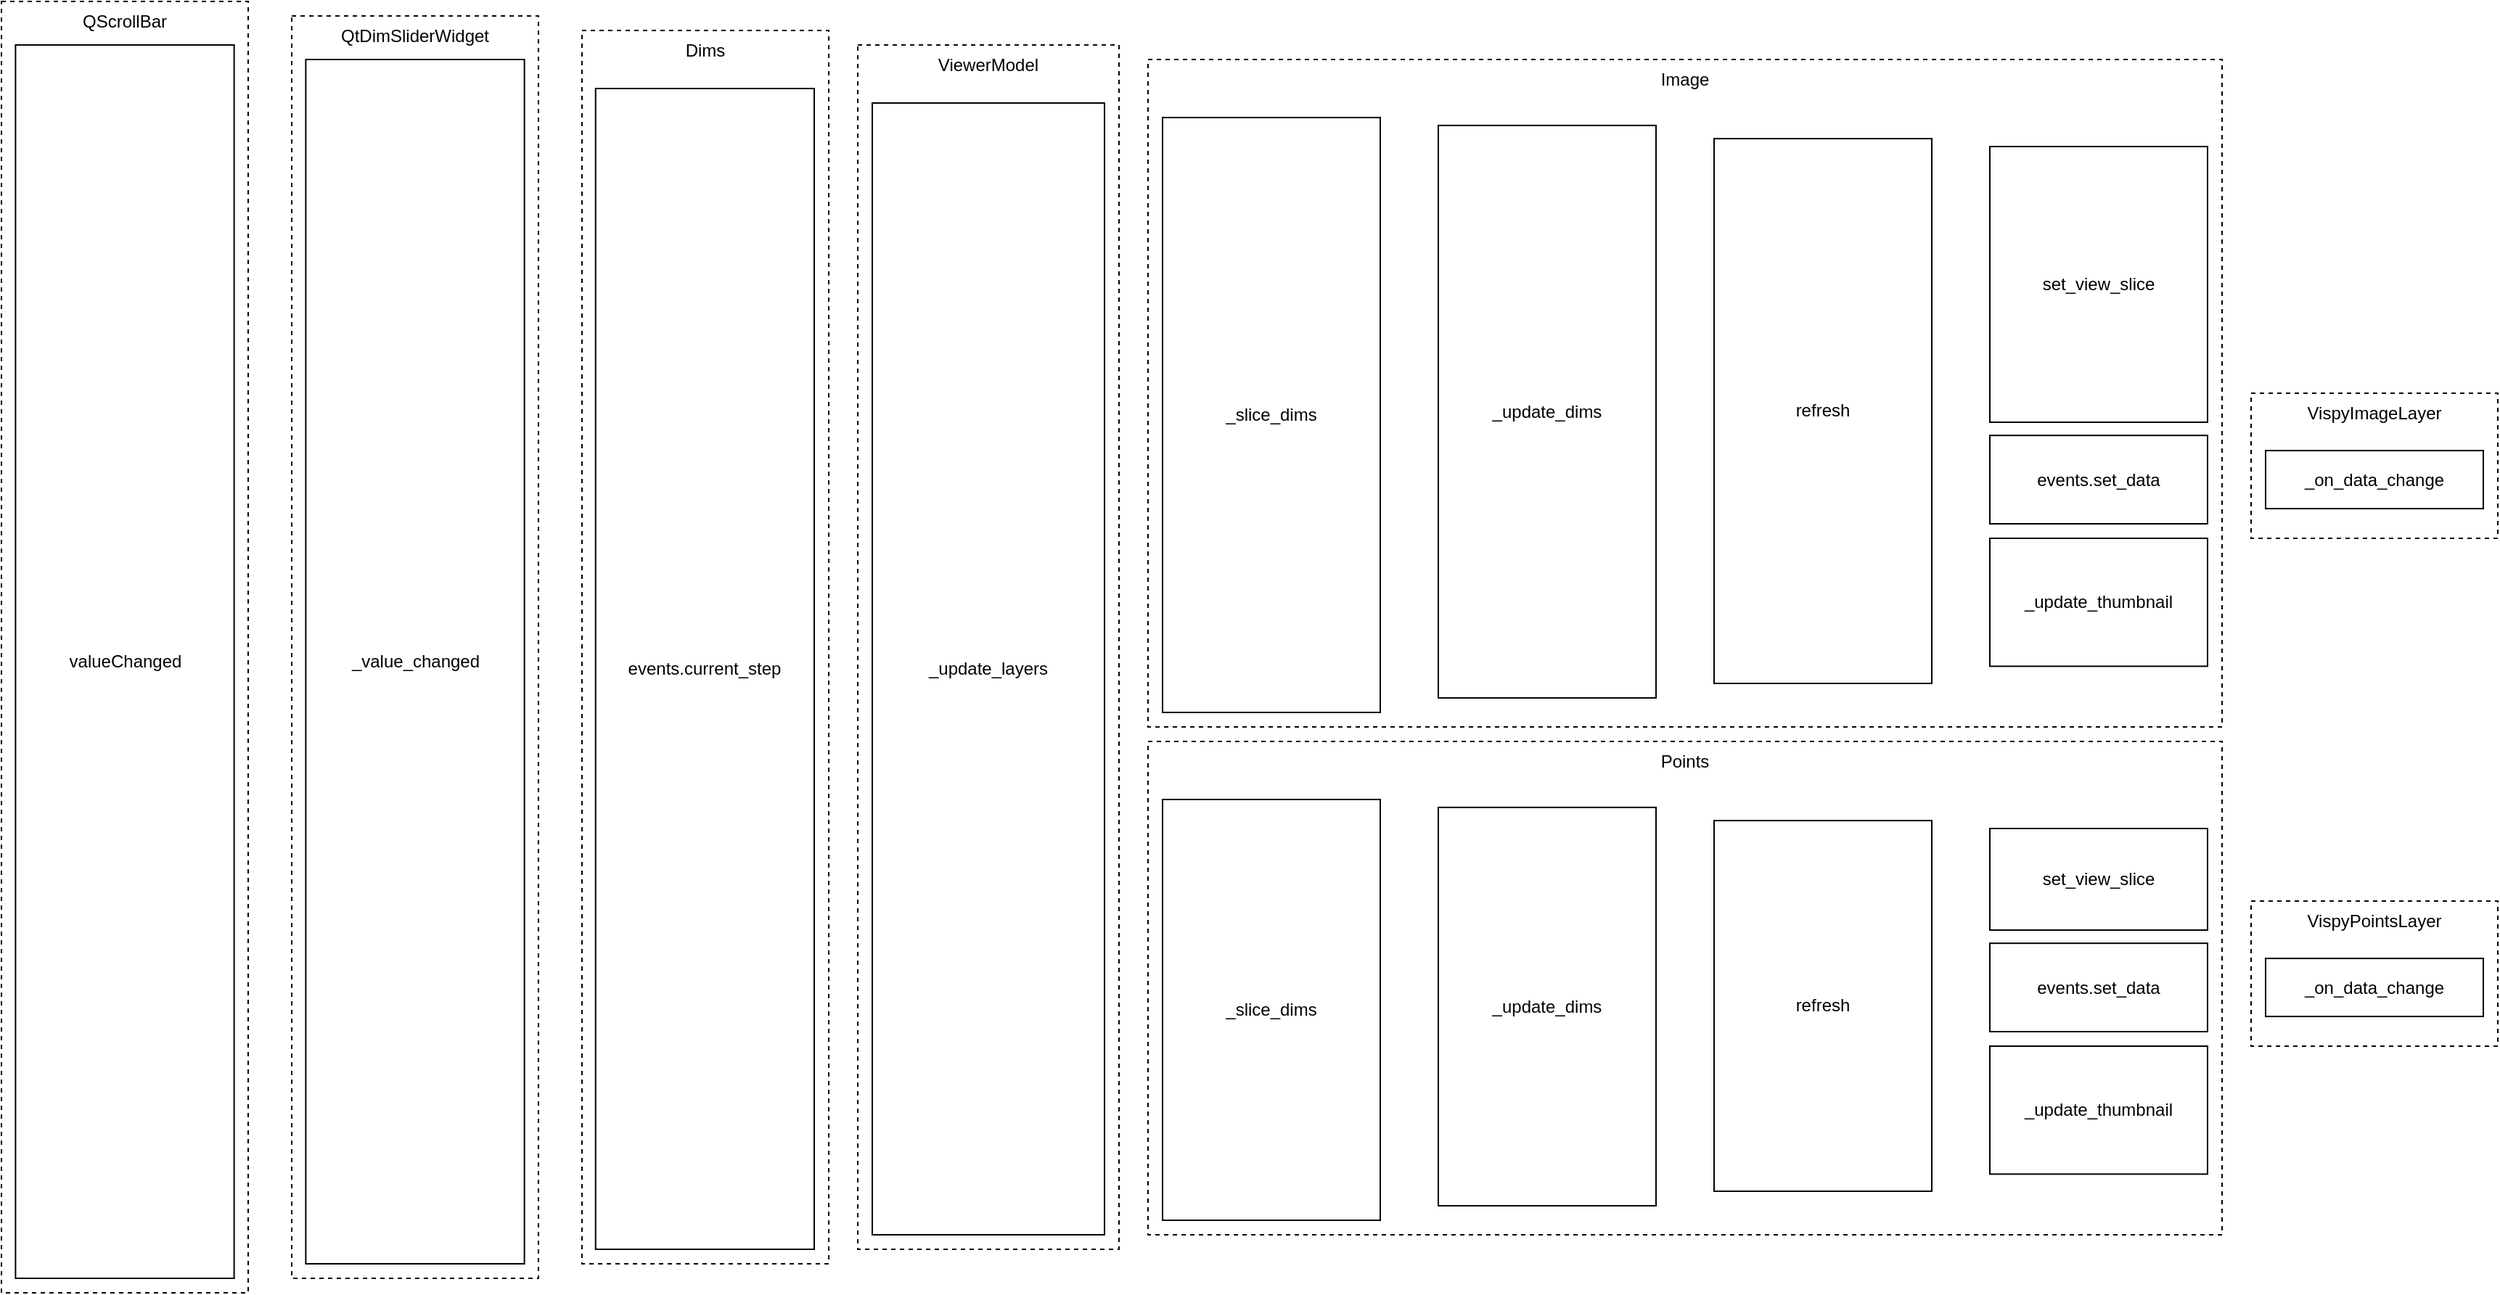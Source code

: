 <mxfile version="20.0.4" type="github">
  <diagram id="Yj_vzEqTpsTSU6RkFpzm" name="Page-1">
    <mxGraphModel dx="3756" dy="1456" grid="1" gridSize="10" guides="1" tooltips="1" connect="1" arrows="1" fold="1" page="1" pageScale="1" pageWidth="850" pageHeight="1100" math="0" shadow="0">
      <root>
        <mxCell id="0" />
        <mxCell id="1" parent="0" />
        <mxCell id="6yyRVk2ILkX0JGuf4gln-32" value="" style="group" vertex="1" connectable="0" parent="1">
          <mxGeometry x="1570" y="300" width="170" height="100" as="geometry" />
        </mxCell>
        <mxCell id="6yyRVk2ILkX0JGuf4gln-20" value="VispyImageLayer" style="rounded=0;whiteSpace=wrap;html=1;verticalAlign=top;align=center;spacingLeft=0;spacingTop=0;dashed=1;" vertex="1" parent="6yyRVk2ILkX0JGuf4gln-32">
          <mxGeometry width="170" height="100" as="geometry" />
        </mxCell>
        <mxCell id="6yyRVk2ILkX0JGuf4gln-21" value="_on_data_change" style="rounded=0;whiteSpace=wrap;html=1;" vertex="1" parent="6yyRVk2ILkX0JGuf4gln-32">
          <mxGeometry x="10" y="39.54" width="150" height="40" as="geometry" />
        </mxCell>
        <mxCell id="6yyRVk2ILkX0JGuf4gln-43" value="" style="group" vertex="1" connectable="0" parent="1">
          <mxGeometry x="1570" y="650" width="170" height="100" as="geometry" />
        </mxCell>
        <mxCell id="6yyRVk2ILkX0JGuf4gln-44" value="VispyPointsLayer" style="rounded=0;whiteSpace=wrap;html=1;verticalAlign=top;align=center;spacingLeft=0;spacingTop=0;dashed=1;" vertex="1" parent="6yyRVk2ILkX0JGuf4gln-43">
          <mxGeometry width="170" height="100" as="geometry" />
        </mxCell>
        <mxCell id="6yyRVk2ILkX0JGuf4gln-45" value="_on_data_change" style="rounded=0;whiteSpace=wrap;html=1;" vertex="1" parent="6yyRVk2ILkX0JGuf4gln-43">
          <mxGeometry x="10" y="39.54" width="150" height="40" as="geometry" />
        </mxCell>
        <mxCell id="6yyRVk2ILkX0JGuf4gln-4" value="ViewerModel" style="rounded=0;whiteSpace=wrap;html=1;verticalAlign=top;align=center;spacingLeft=0;spacingTop=0;dashed=1;fillColor=none;" vertex="1" parent="1">
          <mxGeometry x="610" y="60" width="180" height="830" as="geometry" />
        </mxCell>
        <mxCell id="6yyRVk2ILkX0JGuf4gln-6" value="_update_layers" style="rounded=0;whiteSpace=wrap;html=1;" vertex="1" parent="1">
          <mxGeometry x="620" y="100" width="160" height="780" as="geometry" />
        </mxCell>
        <mxCell id="6yyRVk2ILkX0JGuf4gln-2" value="Dims" style="rounded=0;whiteSpace=wrap;html=1;verticalAlign=top;align=center;spacingLeft=0;spacingTop=0;dashed=1;" vertex="1" parent="1">
          <mxGeometry x="420" y="50" width="170" height="850" as="geometry" />
        </mxCell>
        <mxCell id="6yyRVk2ILkX0JGuf4gln-3" value="events.current_step" style="rounded=0;whiteSpace=wrap;html=1;" vertex="1" parent="1">
          <mxGeometry x="429.38" y="90" width="150.63" height="800" as="geometry" />
        </mxCell>
        <mxCell id="6yyRVk2ILkX0JGuf4gln-36" value="Points" style="rounded=0;whiteSpace=wrap;html=1;verticalAlign=top;align=center;spacingLeft=0;spacingTop=0;dashed=1;fillColor=none;" vertex="1" parent="1">
          <mxGeometry x="810" y="540" width="740" height="340" as="geometry" />
        </mxCell>
        <mxCell id="6yyRVk2ILkX0JGuf4gln-37" value="_slice_dims" style="rounded=0;whiteSpace=wrap;html=1;" vertex="1" parent="1">
          <mxGeometry x="820" y="580" width="150" height="290" as="geometry" />
        </mxCell>
        <mxCell id="6yyRVk2ILkX0JGuf4gln-38" value="_update_dims" style="rounded=0;whiteSpace=wrap;html=1;" vertex="1" parent="1">
          <mxGeometry x="1010" y="585.45" width="150" height="274.55" as="geometry" />
        </mxCell>
        <mxCell id="6yyRVk2ILkX0JGuf4gln-39" value="refresh" style="rounded=0;whiteSpace=wrap;html=1;" vertex="1" parent="1">
          <mxGeometry x="1200" y="594.54" width="150" height="255.46" as="geometry" />
        </mxCell>
        <mxCell id="6yyRVk2ILkX0JGuf4gln-40" value="set_view_slice" style="rounded=0;whiteSpace=wrap;html=1;" vertex="1" parent="1">
          <mxGeometry x="1390" y="600" width="150" height="70" as="geometry" />
        </mxCell>
        <mxCell id="6yyRVk2ILkX0JGuf4gln-41" value="events.set_data" style="rounded=0;whiteSpace=wrap;html=1;" vertex="1" parent="1">
          <mxGeometry x="1390" y="679.09" width="150" height="60.91" as="geometry" />
        </mxCell>
        <mxCell id="6yyRVk2ILkX0JGuf4gln-42" value="_update_thumbnail" style="rounded=0;whiteSpace=wrap;html=1;" vertex="1" parent="1">
          <mxGeometry x="1390" y="750.0" width="150" height="88.18" as="geometry" />
        </mxCell>
        <mxCell id="6yyRVk2ILkX0JGuf4gln-7" value="Image" style="rounded=0;whiteSpace=wrap;html=1;verticalAlign=top;align=center;spacingLeft=0;spacingTop=0;dashed=1;fillColor=none;" vertex="1" parent="1">
          <mxGeometry x="810" y="70" width="740" height="460" as="geometry" />
        </mxCell>
        <mxCell id="6yyRVk2ILkX0JGuf4gln-5" value="_slice_dims" style="rounded=0;whiteSpace=wrap;html=1;" vertex="1" parent="1">
          <mxGeometry x="820" y="110" width="150" height="410" as="geometry" />
        </mxCell>
        <mxCell id="6yyRVk2ILkX0JGuf4gln-8" value="_update_dims" style="rounded=0;whiteSpace=wrap;html=1;" vertex="1" parent="1">
          <mxGeometry x="1010" y="115.45" width="150" height="394.55" as="geometry" />
        </mxCell>
        <mxCell id="6yyRVk2ILkX0JGuf4gln-9" value="refresh" style="rounded=0;whiteSpace=wrap;html=1;" vertex="1" parent="1">
          <mxGeometry x="1200" y="124.54" width="150" height="375.46" as="geometry" />
        </mxCell>
        <mxCell id="6yyRVk2ILkX0JGuf4gln-10" value="set_view_slice" style="rounded=0;whiteSpace=wrap;html=1;" vertex="1" parent="1">
          <mxGeometry x="1390" y="130" width="150" height="190" as="geometry" />
        </mxCell>
        <mxCell id="6yyRVk2ILkX0JGuf4gln-17" value="events.set_data" style="rounded=0;whiteSpace=wrap;html=1;" vertex="1" parent="1">
          <mxGeometry x="1390" y="329.09" width="150" height="60.91" as="geometry" />
        </mxCell>
        <mxCell id="6yyRVk2ILkX0JGuf4gln-19" value="_update_thumbnail" style="rounded=0;whiteSpace=wrap;html=1;" vertex="1" parent="1">
          <mxGeometry x="1390" y="400" width="150" height="88.18" as="geometry" />
        </mxCell>
        <mxCell id="6yyRVk2ILkX0JGuf4gln-46" value="QtDimSliderWidget" style="rounded=0;whiteSpace=wrap;html=1;verticalAlign=top;align=center;spacingLeft=0;spacingTop=0;dashed=1;" vertex="1" parent="1">
          <mxGeometry x="220" y="40" width="170" height="870" as="geometry" />
        </mxCell>
        <mxCell id="6yyRVk2ILkX0JGuf4gln-47" value="_value_changed" style="rounded=0;whiteSpace=wrap;html=1;" vertex="1" parent="1">
          <mxGeometry x="229.69" y="70" width="150.63" height="830" as="geometry" />
        </mxCell>
        <mxCell id="6yyRVk2ILkX0JGuf4gln-48" value="QScrollBar" style="rounded=0;whiteSpace=wrap;html=1;verticalAlign=top;align=center;spacingLeft=0;spacingTop=0;dashed=1;" vertex="1" parent="1">
          <mxGeometry x="20" y="30" width="170" height="890" as="geometry" />
        </mxCell>
        <mxCell id="6yyRVk2ILkX0JGuf4gln-49" value="valueChanged" style="rounded=0;whiteSpace=wrap;html=1;" vertex="1" parent="1">
          <mxGeometry x="29.69" y="60" width="150.63" height="850" as="geometry" />
        </mxCell>
      </root>
    </mxGraphModel>
  </diagram>
</mxfile>
